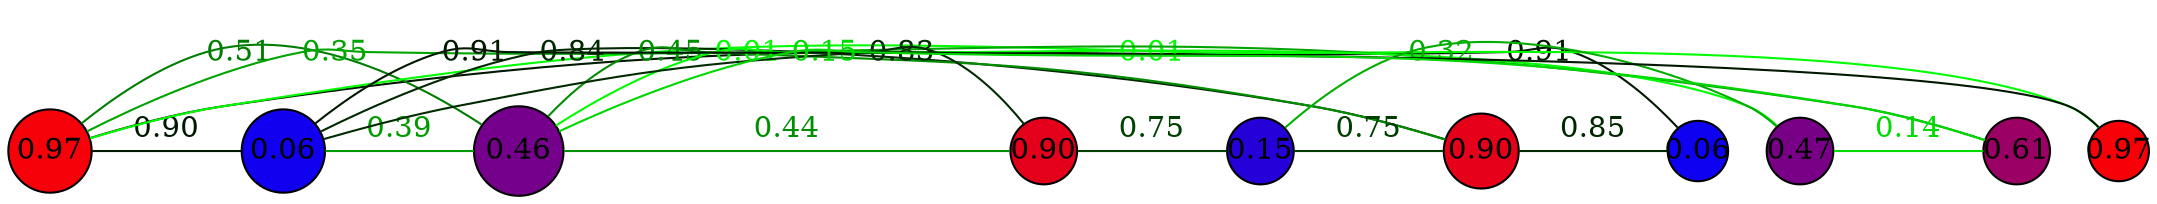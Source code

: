 graph G {
    splines=true;
    overlap=false;
    sep="1.0";
    edge [minlen=2, constraint=false];
    0 [label="0.97", style=filled, fillcolor="#f60009", width=0.55, height=0.55, fixedsize=true, shape=circle];
    1 [label="0.90", style=filled, fillcolor="#e60019", width=0.50, height=0.50, fixedsize=true, shape=circle];
    2 [label="0.47", style=filled, fillcolor="#780087", width=0.45, height=0.45, fixedsize=true, shape=circle];
    3 [label="0.06", style=filled, fillcolor="#1000ef", width=0.55, height=0.55, fixedsize=true, shape=circle];
    4 [label="0.06", style=filled, fillcolor="#0e00f1", width=0.40, height=0.40, fixedsize=true, shape=circle];
    5 [label="0.46", style=filled, fillcolor="#74008b", width=0.60, height=0.60, fixedsize=true, shape=circle];
    6 [label="0.90", style=filled, fillcolor="#e4001b", width=0.45, height=0.45, fixedsize=true, shape=circle];
    7 [label="0.97", style=filled, fillcolor="#f70008", width=0.40, height=0.40, fixedsize=true, shape=circle];
    8 [label="0.61", style=filled, fillcolor="#9b0064", width=0.45, height=0.45, fixedsize=true, shape=circle];
    9 [label="0.15", style=filled, fillcolor="#2600d9", width=0.45, height=0.45, fixedsize=true, shape=circle];
    0 -- 3 [weight=0.90, color="#001900", fontcolor="#001900", label="0.90"];
    0 -- 4 [weight=0.91, color="#001700", fontcolor="#001700", label="0.91"];
    0 -- 5 [weight=0.51, color="#007d00", fontcolor="#007d00", label="0.51"];
    0 -- 7 [weight=0.01, color="#00fc00", fontcolor="#00fc00", label="0.01"];
    0 -- 8 [weight=0.35, color="#00a400", fontcolor="#00a400", label="0.35"];
    1 -- 3 [weight=0.84, color="#002800", fontcolor="#002800", label="0.84"];
    1 -- 4 [weight=0.85, color="#002700", fontcolor="#002700", label="0.85"];
    1 -- 5 [weight=0.45, color="#008d00", fontcolor="#008d00", label="0.45"];
    1 -- 9 [weight=0.75, color="#003e00", fontcolor="#003e00", label="0.75"];
    2 -- 5 [weight=0.01, color="#00fb00", fontcolor="#00fb00", label="0.01"];
    2 -- 8 [weight=0.14, color="#00db00", fontcolor="#00db00", label="0.14"];
    2 -- 9 [weight=0.32, color="#00ad00", fontcolor="#00ad00", label="0.32"];
    3 -- 5 [weight=0.39, color="#009a00", fontcolor="#009a00", label="0.39"];
    3 -- 6 [weight=0.83, color="#002a00", fontcolor="#002a00", label="0.83"];
    3 -- 7 [weight=0.91, color="#001700", fontcolor="#001700", label="0.91"];
    5 -- 6 [weight=0.44, color="#008f00", fontcolor="#008f00", label="0.44"];
    5 -- 8 [weight=0.15, color="#00d700", fontcolor="#00d700", label="0.15"];
    6 -- 9 [weight=0.75, color="#004000", fontcolor="#004000", label="0.75"];
}
